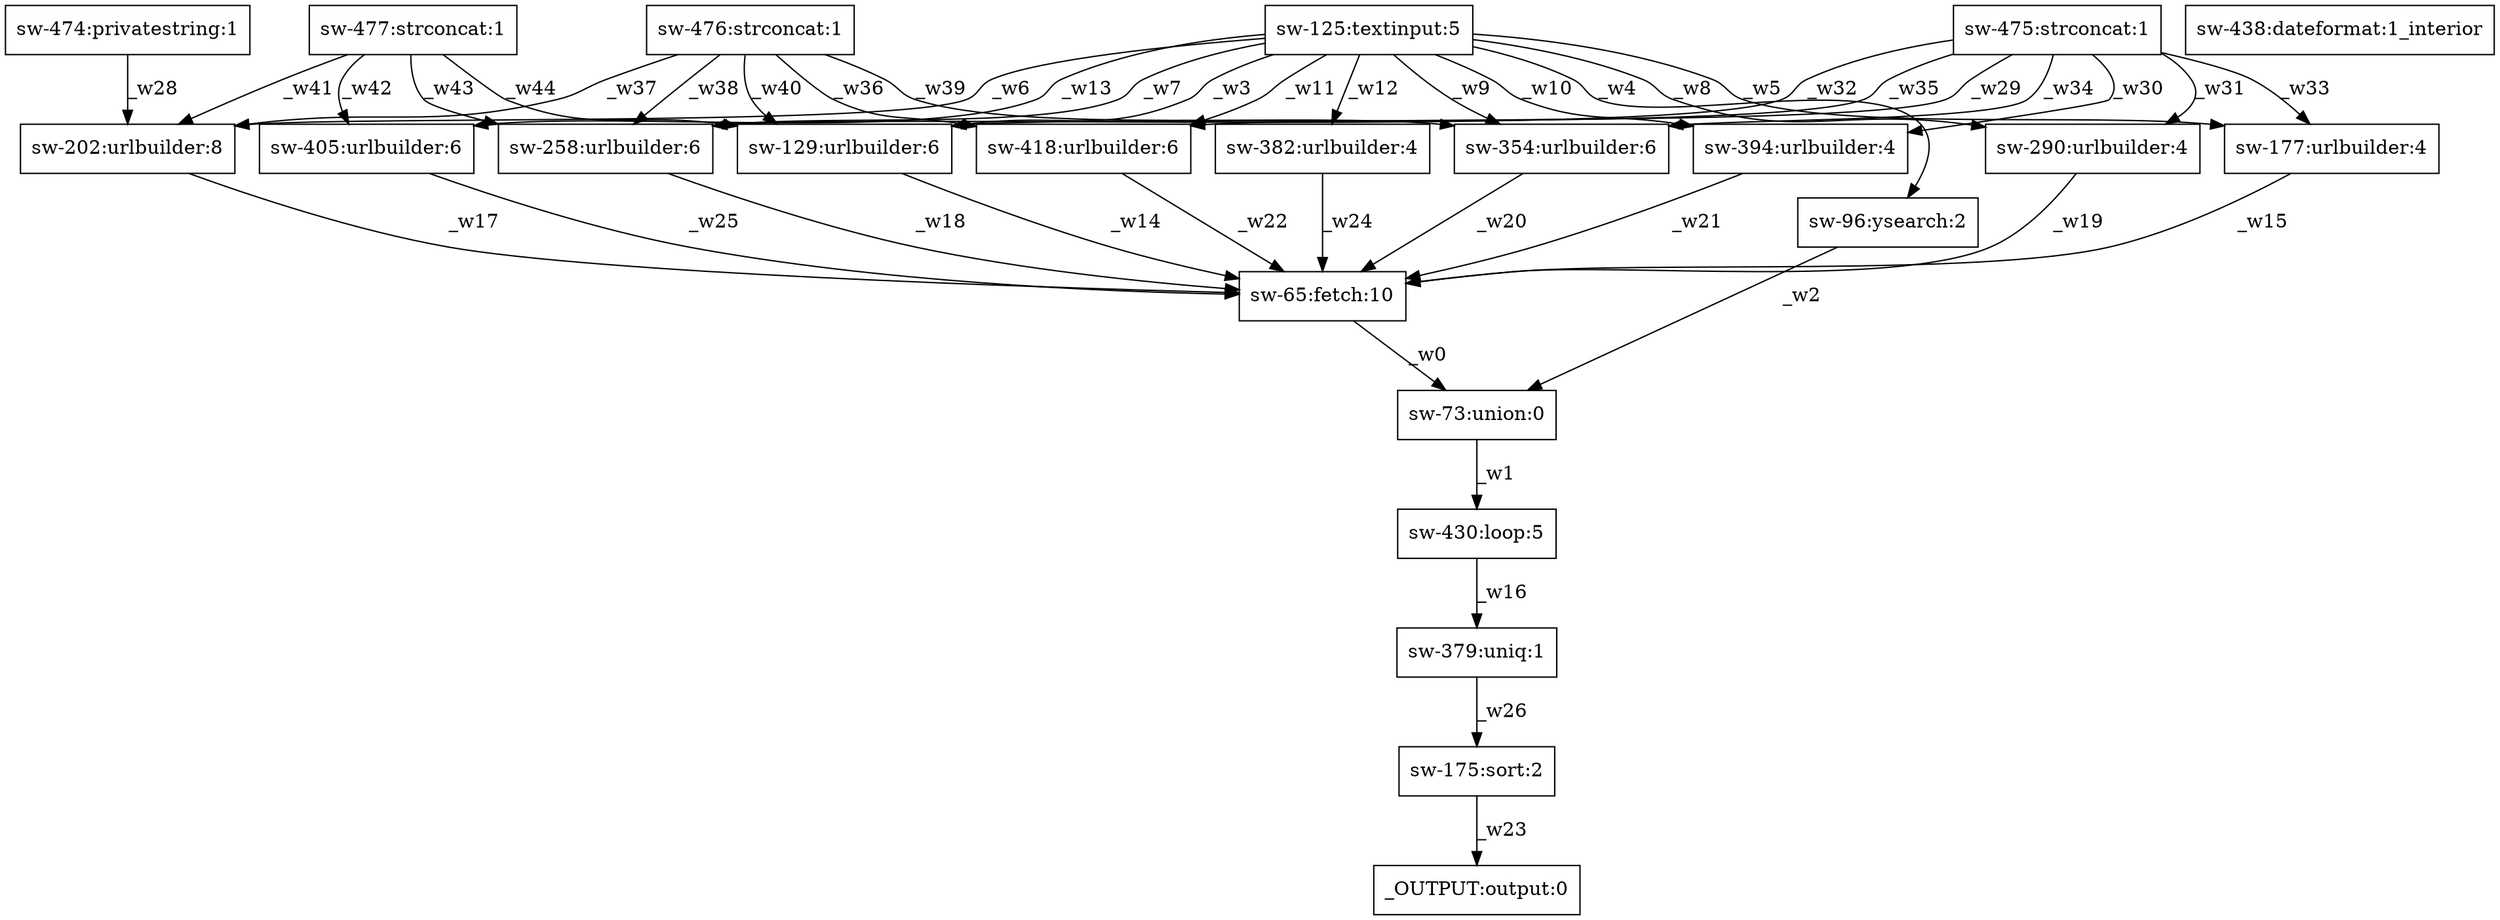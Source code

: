 digraph test1 { node [shape=box] "sw-96" [label="sw-96:ysearch:2"];"sw-418" [label="sw-418:urlbuilder:6"];"_OUTPUT" [label="_OUTPUT:output:0"];"sw-476" [label="sw-476:strconcat:1"];"sw-175" [label="sw-175:sort:2"];"sw-475" [label="sw-475:strconcat:1"];"sw-379" [label="sw-379:uniq:1"];"sw-438" [label="sw-438:dateformat:1_interior"];"sw-65" [label="sw-65:fetch:10"];"sw-202" [label="sw-202:urlbuilder:8"];"sw-382" [label="sw-382:urlbuilder:4"];"sw-405" [label="sw-405:urlbuilder:6"];"sw-394" [label="sw-394:urlbuilder:4"];"sw-430" [label="sw-430:loop:5"];"sw-73" [label="sw-73:union:0"];"sw-290" [label="sw-290:urlbuilder:4"];"sw-258" [label="sw-258:urlbuilder:6"];"sw-125" [label="sw-125:textinput:5"];"sw-177" [label="sw-177:urlbuilder:4"];"sw-477" [label="sw-477:strconcat:1"];"sw-354" [label="sw-354:urlbuilder:6"];"sw-129" [label="sw-129:urlbuilder:6"];"sw-474" [label="sw-474:privatestring:1"];"sw-65" -> "sw-73" [label="_w0"];"sw-73" -> "sw-430" [label="_w1"];"sw-96" -> "sw-73" [label="_w2"];"sw-125" -> "sw-129" [label="_w3"];"sw-125" -> "sw-96" [label="_w4"];"sw-125" -> "sw-177" [label="_w5"];"sw-125" -> "sw-202" [label="_w6"];"sw-125" -> "sw-258" [label="_w7"];"sw-125" -> "sw-290" [label="_w8"];"sw-125" -> "sw-354" [label="_w9"];"sw-125" -> "sw-394" [label="_w10"];"sw-125" -> "sw-418" [label="_w11"];"sw-125" -> "sw-382" [label="_w12"];"sw-125" -> "sw-405" [label="_w13"];"sw-129" -> "sw-65" [label="_w14"];"sw-177" -> "sw-65" [label="_w15"];"sw-430" -> "sw-379" [label="_w16"];"sw-202" -> "sw-65" [label="_w17"];"sw-258" -> "sw-65" [label="_w18"];"sw-290" -> "sw-65" [label="_w19"];"sw-354" -> "sw-65" [label="_w20"];"sw-394" -> "sw-65" [label="_w21"];"sw-418" -> "sw-65" [label="_w22"];"sw-175" -> "_OUTPUT" [label="_w23"];"sw-382" -> "sw-65" [label="_w24"];"sw-405" -> "sw-65" [label="_w25"];"sw-379" -> "sw-175" [label="_w26"];"sw-474" -> "sw-202" [label="_w28"];"sw-475" -> "sw-418" [label="_w29"];"sw-475" -> "sw-394" [label="_w30"];"sw-475" -> "sw-290" [label="_w31"];"sw-475" -> "sw-258" [label="_w32"];"sw-475" -> "sw-177" [label="_w33"];"sw-475" -> "sw-354" [label="_w34"];"sw-475" -> "sw-129" [label="_w35"];"sw-476" -> "sw-418" [label="_w36"];"sw-476" -> "sw-202" [label="_w37"];"sw-476" -> "sw-258" [label="_w38"];"sw-476" -> "sw-354" [label="_w39"];"sw-476" -> "sw-129" [label="_w40"];"sw-477" -> "sw-202" [label="_w41"];"sw-477" -> "sw-405" [label="_w42"];"sw-477" -> "sw-258" [label="_w43"];"sw-477" -> "sw-129" [label="_w44"];}